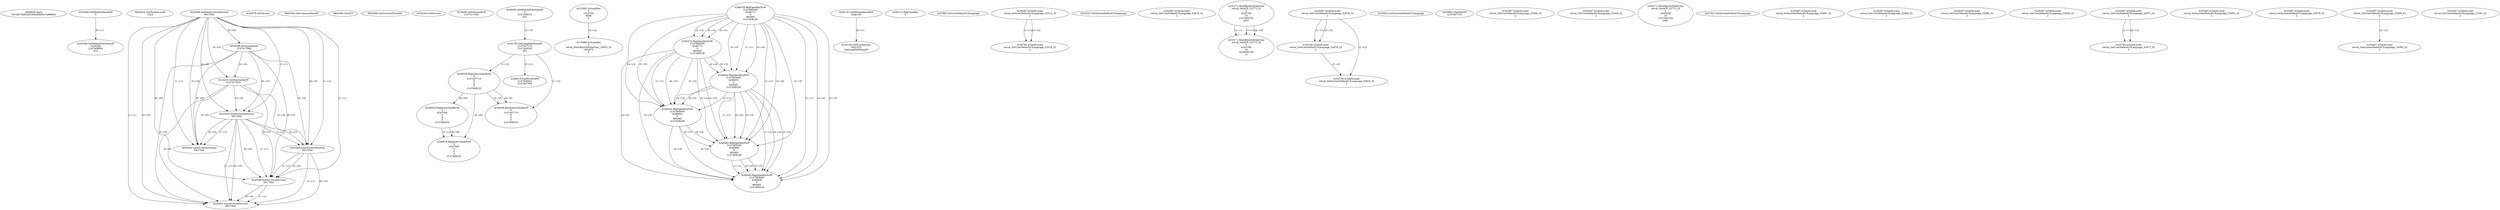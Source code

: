 // Global SCDG with merge call
digraph {
	0 [label="6850628.main
001df479a85291fdde06b95e7a9f9804"]
	1 [label="4254480.GetModuleHandleW
0"]
	2 [label="6844434.SetThreadLocale
1024"]
	3 [label="4243965.InitializeCriticalSection
6917004"]
	4 [label="4243979.GetVersion
"]
	5 [label="4250188.GetSystemInfo
2147417660"]
	3 -> 5 [label="(0-->0)"]
	6 [label="6844540.GetCommandLineW
"]
	7 [label="4214413.GetStartupInfoW
2147417624"]
	3 -> 7 [label="(0-->0)"]
	5 -> 7 [label="(0-->0)"]
	8 [label="6844560.GetACP
"]
	9 [label="6844580.GetCurrentThreadId
"]
	10 [label="4250204.GetVersion
"]
	11 [label="4276690.GetVersionExW
2147417420"]
	12 [label="4243306.GetModuleFileNameW
4194304
2147408904
522"]
	1 -> 12 [label="(0-->1)"]
	13 [label="4248064.GetModuleFileNameW
0
2147408370
261"]
	14 [label="4215383.VirtualAlloc
0
1310704
4096
4"]
	15 [label="4246338.RegOpenKeyExW
2147483649
4246772
0
983065
2147408236"]
	16 [label="4246372.RegOpenKeyExW
2147483650
4246772
0
983065
2147408236"]
	15 -> 16 [label="(2-->2)"]
	15 -> 16 [label="(4-->4)"]
	15 -> 16 [label="(5-->5)"]
	17 [label="4245741.GetModuleHandleW
4246160"]
	18 [label="4245758.GetProcAddress
9441320
GetLongPathNameW"]
	17 -> 18 [label="(0-->1)"]
	19 [label="4245785.GetLongPathNameW
2147407710
2147406542
261"]
	13 -> 19 [label="(3-->3)"]
	20 [label="4246556.RegQueryValueExW
0
2147407710
0
0
0
2147408232"]
	19 -> 20 [label="(1-->2)"]
	21 [label="4246635.RegQueryValueExW
0
4247000
0
0
0
2147408232"]
	20 -> 21 [label="(6-->6)"]
	22 [label="4246722.RegCloseKey
0"]
	23 [label="4247883.GetUserDefaultUILanguage
"]
	24 [label="4245418.EnterCriticalSection
6917004"]
	3 -> 24 [label="(1-->1)"]
	3 -> 24 [label="(0-->0)"]
	5 -> 24 [label="(0-->0)"]
	7 -> 24 [label="(0-->0)"]
	25 [label="4245469.LeaveCriticalSection
6917004"]
	3 -> 25 [label="(1-->1)"]
	24 -> 25 [label="(1-->1)"]
	3 -> 25 [label="(0-->0)"]
	5 -> 25 [label="(0-->0)"]
	7 -> 25 [label="(0-->0)"]
	24 -> 25 [label="(0-->0)"]
	26 [label="4245487.IsValidLocale
retval_GetUserDefaultUILanguage_33514_32
2"]
	27 [label="4244766.IsValidLocale
retval_GetUserDefaultUILanguage_33514_32
2"]
	26 -> 27 [label="(1-->1)"]
	26 -> 27 [label="(2-->2)"]
	28 [label="4245525.GetSystemDefaultUILanguage
"]
	29 [label="4245580.EnterCriticalSection
6917004"]
	3 -> 29 [label="(1-->1)"]
	24 -> 29 [label="(1-->1)"]
	25 -> 29 [label="(1-->1)"]
	3 -> 29 [label="(0-->0)"]
	5 -> 29 [label="(0-->0)"]
	7 -> 29 [label="(0-->0)"]
	24 -> 29 [label="(0-->0)"]
	25 -> 29 [label="(0-->0)"]
	30 [label="4245487.IsValidLocale
retval_GetUserDefaultUILanguage_32879_32
2"]
	31 [label="4250171.MultiByteToWideChar
retval_GetACP_32773_32
0
4243784
10
2147403704
2047"]
	32 [label="4250171.MultiByteToWideChar
retval_GetACP_32773_32
0
4243784
10
3224282764
11"]
	31 -> 32 [label="(1-->1)"]
	31 -> 32 [label="(3-->3)"]
	31 -> 32 [label="(4-->4)"]
	33 [label="4246676.RegQueryValueExW
0
4247000
0
0
0
2147408232"]
	21 -> 33 [label="(2-->2)"]
	20 -> 33 [label="(6-->6)"]
	21 -> 33 [label="(6-->6)"]
	34 [label="4245487.IsValidLocale
retval_GetUserDefaultUILanguage_32979_32
2"]
	35 [label="4244766.IsValidLocale
retval_GetUserDefaultUILanguage_32979_32
2"]
	34 -> 35 [label="(1-->1)"]
	34 -> 35 [label="(2-->2)"]
	36 [label="4245552.GetSystemDefaultUILanguage
"]
	37 [label="4244766.IsValidLocale
retval_GetSystemDefaultUILanguage_33834_32
2"]
	34 -> 37 [label="(2-->2)"]
	35 -> 37 [label="(2-->2)"]
	38 [label="4245683.CharNextW
2147407716"]
	39 [label="4245487.IsValidLocale
retval_GetUserDefaultUILanguage_33468_32
2"]
	40 [label="4245487.IsValidLocale
retval_GetUserDefaultUILanguage_33306_32
2"]
	41 [label="4250171.MultiByteToWideChar
retval_GetACP_32773_32
0
4243508
10
2147403704
2047"]
	42 [label="4215588.VirtualAlloc
0
retval_MultiByteToWideChar_33933_32
1052672
4"]
	14 -> 42 [label="(4-->4)"]
	43 [label="4245454.LeaveCriticalSection
6917004"]
	3 -> 43 [label="(1-->1)"]
	24 -> 43 [label="(1-->1)"]
	3 -> 43 [label="(0-->0)"]
	5 -> 43 [label="(0-->0)"]
	7 -> 43 [label="(0-->0)"]
	24 -> 43 [label="(0-->0)"]
	44 [label="4247923.GetSystemDefaultUILanguage
"]
	45 [label="4245487.IsValidLocale
retval_GetSystemDefaultUILanguage_32967_32
2"]
	46 [label="4245487.IsValidLocale
retval_GetUserDefaultUILanguage_32868_32
2"]
	47 [label="4246014.FindFirstFileW
2147406542
2147407064"]
	19 -> 47 [label="(2-->1)"]
	48 [label="4246599.RegQueryValueExW
0
2147407710
0
0
0
2147408232"]
	19 -> 48 [label="(1-->2)"]
	20 -> 48 [label="(2-->2)"]
	20 -> 48 [label="(6-->6)"]
	49 [label="4245487.IsValidLocale
retval_GetUserDefaultUILanguage_32880_32
2"]
	50 [label="4246402.RegOpenKeyExW
2147483649
4246832
0
983065
2147408236"]
	15 -> 50 [label="(1-->1)"]
	15 -> 50 [label="(4-->4)"]
	16 -> 50 [label="(4-->4)"]
	15 -> 50 [label="(5-->5)"]
	16 -> 50 [label="(5-->5)"]
	51 [label="4246432.RegOpenKeyExW
2147483650
4246832
0
983065
2147408236"]
	16 -> 51 [label="(1-->1)"]
	50 -> 51 [label="(2-->2)"]
	15 -> 51 [label="(4-->4)"]
	16 -> 51 [label="(4-->4)"]
	50 -> 51 [label="(4-->4)"]
	15 -> 51 [label="(5-->5)"]
	16 -> 51 [label="(5-->5)"]
	50 -> 51 [label="(5-->5)"]
	52 [label="4245487.IsValidLocale
retval_GetUserDefaultUILanguage_33020_32
2"]
	53 [label="4246462.RegOpenKeyExW
2147483649
4246884
0
983065
2147408236"]
	15 -> 53 [label="(1-->1)"]
	50 -> 53 [label="(1-->1)"]
	15 -> 53 [label="(4-->4)"]
	16 -> 53 [label="(4-->4)"]
	50 -> 53 [label="(4-->4)"]
	51 -> 53 [label="(4-->4)"]
	15 -> 53 [label="(5-->5)"]
	16 -> 53 [label="(5-->5)"]
	50 -> 53 [label="(5-->5)"]
	51 -> 53 [label="(5-->5)"]
	54 [label="4245487.IsValidLocale
retval_GetUserDefaultUILanguage_32971_32
2"]
	55 [label="4245487.IsValidLocale
retval_GetSystemDefaultUILanguage_33054_32
2"]
	56 [label="4245487.IsValidLocale
retval_GetSystemDefaultUILanguage_33078_32
2"]
	57 [label="4245487.IsValidLocale
retval_GetUserDefaultUILanguage_33008_32
2"]
	58 [label="4245621.LeaveCriticalSection
6917004"]
	3 -> 58 [label="(1-->1)"]
	24 -> 58 [label="(1-->1)"]
	25 -> 58 [label="(1-->1)"]
	29 -> 58 [label="(1-->1)"]
	3 -> 58 [label="(0-->0)"]
	5 -> 58 [label="(0-->0)"]
	7 -> 58 [label="(0-->0)"]
	24 -> 58 [label="(0-->0)"]
	25 -> 58 [label="(0-->0)"]
	29 -> 58 [label="(0-->0)"]
	59 [label="4245487.IsValidLocale
retval_GetSystemDefaultUILanguage_33495_32
2"]
	57 -> 59 [label="(2-->2)"]
	60 [label="4244766.IsValidLocale
retval_GetUserDefaultUILanguage_32971_32
2"]
	54 -> 60 [label="(1-->1)"]
	54 -> 60 [label="(2-->2)"]
	61 [label="4246492.RegOpenKeyExW
2147483649
4246936
0
983065
2147408236"]
	15 -> 61 [label="(1-->1)"]
	50 -> 61 [label="(1-->1)"]
	53 -> 61 [label="(1-->1)"]
	15 -> 61 [label="(4-->4)"]
	16 -> 61 [label="(4-->4)"]
	50 -> 61 [label="(4-->4)"]
	51 -> 61 [label="(4-->4)"]
	53 -> 61 [label="(4-->4)"]
	15 -> 61 [label="(5-->5)"]
	16 -> 61 [label="(5-->5)"]
	50 -> 61 [label="(5-->5)"]
	51 -> 61 [label="(5-->5)"]
	53 -> 61 [label="(5-->5)"]
	62 [label="4245487.IsValidLocale
retval_GetUserDefaultUILanguage_33181_32
2"]
}
